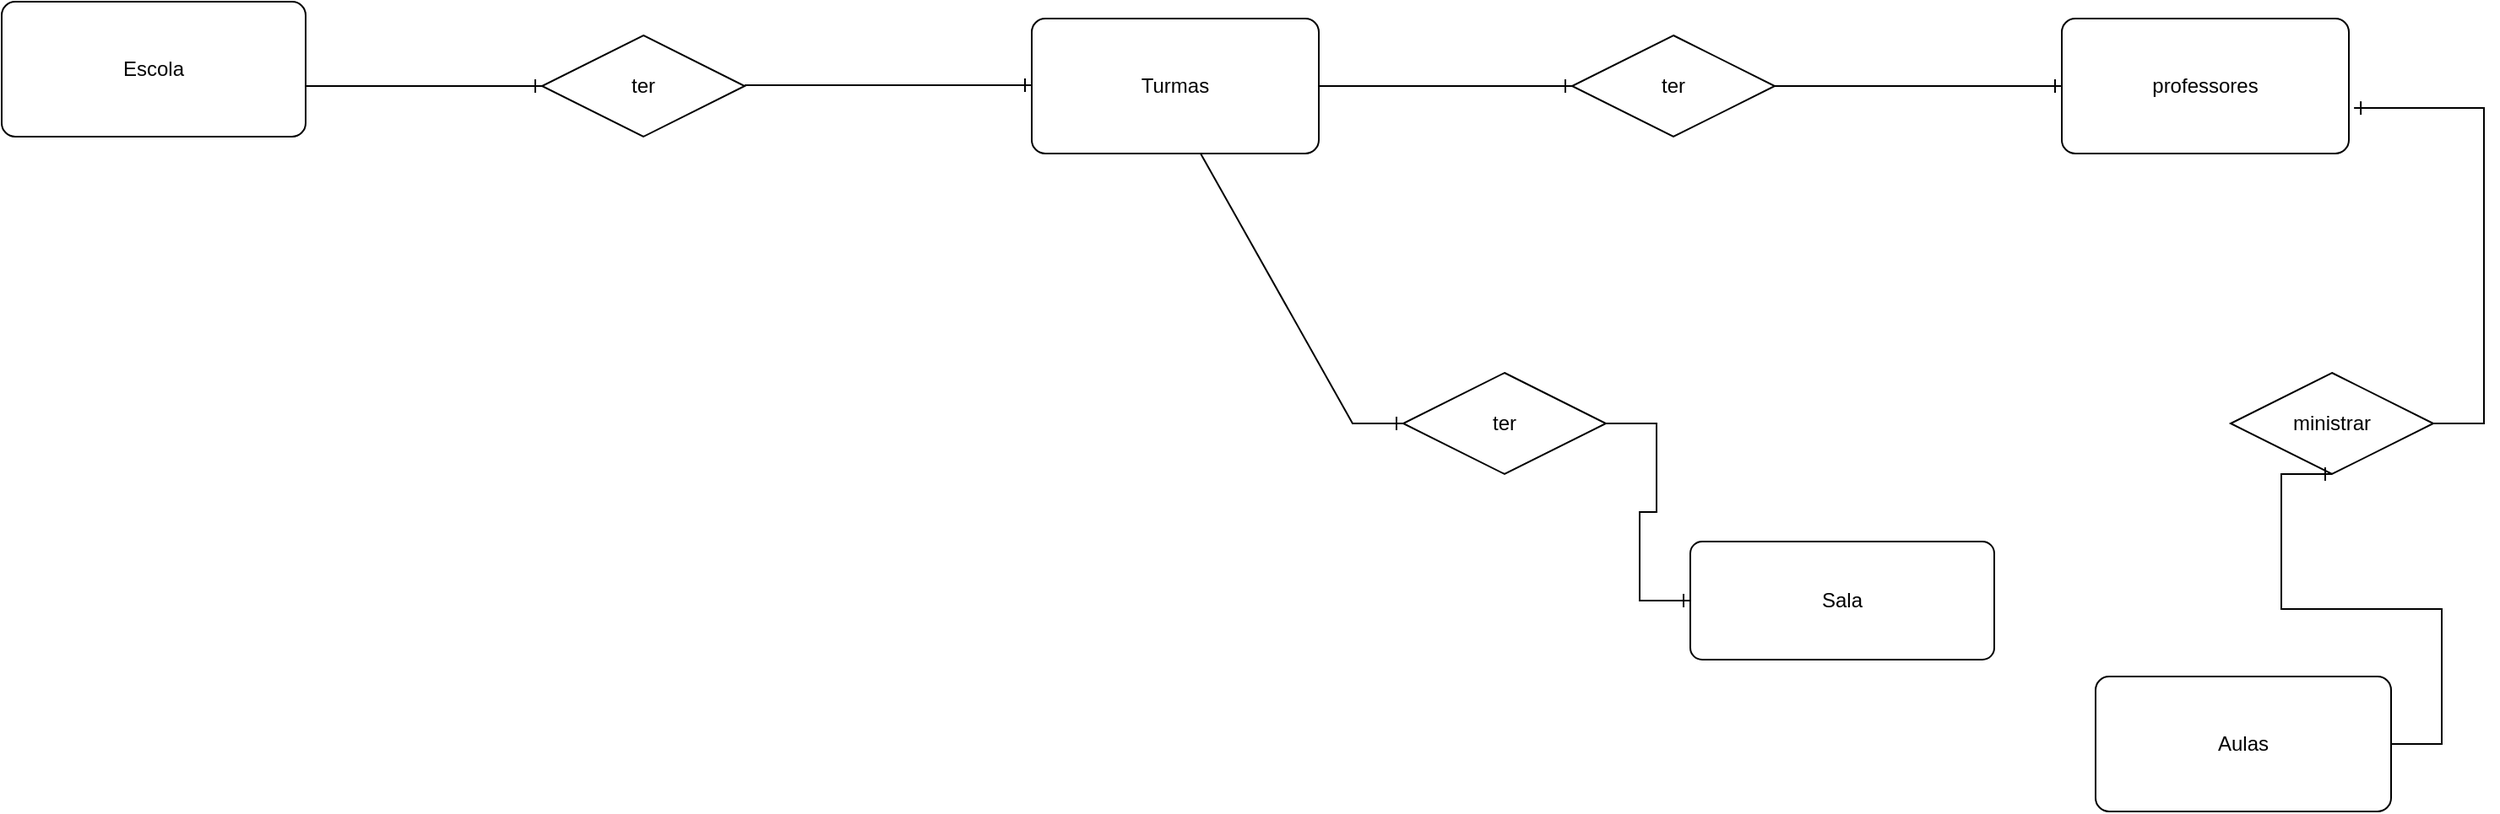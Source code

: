 <mxfile version="21.6.9" type="github">
  <diagram name="Página-1" id="XzFF6OF0_TYQQi94aHhR">
    <mxGraphModel dx="1434" dy="718" grid="1" gridSize="10" guides="1" tooltips="1" connect="1" arrows="1" fold="1" page="1" pageScale="1" pageWidth="827" pageHeight="1169" math="0" shadow="0">
      <root>
        <mxCell id="0" />
        <mxCell id="1" parent="0" />
        <mxCell id="6J3txEoCyXHGG0Ito6z_-2" value="Turmas" style="rounded=1;arcSize=10;whiteSpace=wrap;html=1;align=center;" vertex="1" parent="1">
          <mxGeometry x="660" y="90" width="170" height="80" as="geometry" />
        </mxCell>
        <mxCell id="6J3txEoCyXHGG0Ito6z_-3" value="Escola" style="rounded=1;arcSize=10;whiteSpace=wrap;html=1;align=center;" vertex="1" parent="1">
          <mxGeometry x="50" y="80" width="180" height="80" as="geometry" />
        </mxCell>
        <mxCell id="6J3txEoCyXHGG0Ito6z_-5" value="Sala" style="rounded=1;arcSize=10;whiteSpace=wrap;html=1;align=center;" vertex="1" parent="1">
          <mxGeometry x="1050" y="400" width="180" height="70" as="geometry" />
        </mxCell>
        <mxCell id="6J3txEoCyXHGG0Ito6z_-6" value="Aulas" style="rounded=1;arcSize=10;whiteSpace=wrap;html=1;align=center;" vertex="1" parent="1">
          <mxGeometry x="1290" y="480" width="175" height="80" as="geometry" />
        </mxCell>
        <mxCell id="6J3txEoCyXHGG0Ito6z_-7" value="" style="edgeStyle=entityRelationEdgeStyle;fontSize=12;html=1;endArrow=ERone;endFill=1;rounded=0;" edge="1" parent="1" target="6J3txEoCyXHGG0Ito6z_-8">
          <mxGeometry width="100" height="100" relative="1" as="geometry">
            <mxPoint x="230" y="130" as="sourcePoint" />
            <mxPoint x="420" y="130" as="targetPoint" />
          </mxGeometry>
        </mxCell>
        <mxCell id="6J3txEoCyXHGG0Ito6z_-8" value="ter" style="shape=rhombus;perimeter=rhombusPerimeter;whiteSpace=wrap;html=1;align=center;" vertex="1" parent="1">
          <mxGeometry x="370" y="100" width="120" height="60" as="geometry" />
        </mxCell>
        <mxCell id="6J3txEoCyXHGG0Ito6z_-9" value="" style="edgeStyle=entityRelationEdgeStyle;fontSize=12;html=1;endArrow=ERone;endFill=1;rounded=0;" edge="1" parent="1">
          <mxGeometry width="100" height="100" relative="1" as="geometry">
            <mxPoint x="490" y="129.5" as="sourcePoint" />
            <mxPoint x="660" y="129.5" as="targetPoint" />
          </mxGeometry>
        </mxCell>
        <mxCell id="6J3txEoCyXHGG0Ito6z_-10" value="" style="edgeStyle=entityRelationEdgeStyle;fontSize=12;html=1;endArrow=ERone;endFill=1;rounded=0;" edge="1" parent="1" target="6J3txEoCyXHGG0Ito6z_-11">
          <mxGeometry width="100" height="100" relative="1" as="geometry">
            <mxPoint x="830" y="130" as="sourcePoint" />
            <mxPoint x="1030" y="130" as="targetPoint" />
            <Array as="points">
              <mxPoint x="1090" y="-10" />
            </Array>
          </mxGeometry>
        </mxCell>
        <mxCell id="6J3txEoCyXHGG0Ito6z_-11" value="ter" style="shape=rhombus;perimeter=rhombusPerimeter;whiteSpace=wrap;html=1;align=center;" vertex="1" parent="1">
          <mxGeometry x="980" y="100" width="120" height="60" as="geometry" />
        </mxCell>
        <mxCell id="6J3txEoCyXHGG0Ito6z_-12" value="" style="edgeStyle=entityRelationEdgeStyle;fontSize=12;html=1;endArrow=ERone;endFill=1;rounded=0;" edge="1" parent="1">
          <mxGeometry width="100" height="100" relative="1" as="geometry">
            <mxPoint x="1100" y="130" as="sourcePoint" />
            <mxPoint x="1270" y="130" as="targetPoint" />
          </mxGeometry>
        </mxCell>
        <mxCell id="6J3txEoCyXHGG0Ito6z_-13" value="professores" style="rounded=1;arcSize=10;whiteSpace=wrap;html=1;align=center;" vertex="1" parent="1">
          <mxGeometry x="1270" y="90" width="170" height="80" as="geometry" />
        </mxCell>
        <mxCell id="6J3txEoCyXHGG0Ito6z_-14" value="" style="edgeStyle=entityRelationEdgeStyle;fontSize=12;html=1;endArrow=ERone;endFill=1;rounded=0;" edge="1" parent="1" target="6J3txEoCyXHGG0Ito6z_-16">
          <mxGeometry width="100" height="100" relative="1" as="geometry">
            <mxPoint x="730" y="170" as="sourcePoint" />
            <mxPoint x="790" y="330" as="targetPoint" />
          </mxGeometry>
        </mxCell>
        <mxCell id="6J3txEoCyXHGG0Ito6z_-16" value="ter" style="shape=rhombus;perimeter=rhombusPerimeter;whiteSpace=wrap;html=1;align=center;" vertex="1" parent="1">
          <mxGeometry x="880" y="300" width="120" height="60" as="geometry" />
        </mxCell>
        <mxCell id="6J3txEoCyXHGG0Ito6z_-17" value="" style="edgeStyle=entityRelationEdgeStyle;fontSize=12;html=1;endArrow=ERone;endFill=1;rounded=0;exitX=1;exitY=0.5;exitDx=0;exitDy=0;" edge="1" parent="1">
          <mxGeometry width="100" height="100" relative="1" as="geometry">
            <mxPoint x="1000" y="330" as="sourcePoint" />
            <mxPoint x="1050" y="435" as="targetPoint" />
          </mxGeometry>
        </mxCell>
        <mxCell id="6J3txEoCyXHGG0Ito6z_-18" value="" style="edgeStyle=entityRelationEdgeStyle;fontSize=12;html=1;endArrow=ERone;endFill=1;rounded=0;entryX=1.018;entryY=0.663;entryDx=0;entryDy=0;entryPerimeter=0;" edge="1" parent="1" target="6J3txEoCyXHGG0Ito6z_-13">
          <mxGeometry width="100" height="100" relative="1" as="geometry">
            <mxPoint x="1490" y="330" as="sourcePoint" />
            <mxPoint x="1565" y="150" as="targetPoint" />
            <Array as="points">
              <mxPoint x="1510" y="160" />
              <mxPoint x="1540" y="150" />
            </Array>
          </mxGeometry>
        </mxCell>
        <mxCell id="6J3txEoCyXHGG0Ito6z_-19" value="ministrar" style="shape=rhombus;perimeter=rhombusPerimeter;whiteSpace=wrap;html=1;align=center;" vertex="1" parent="1">
          <mxGeometry x="1370" y="300" width="120" height="60" as="geometry" />
        </mxCell>
        <mxCell id="6J3txEoCyXHGG0Ito6z_-21" value="" style="edgeStyle=entityRelationEdgeStyle;fontSize=12;html=1;endArrow=ERone;endFill=1;rounded=0;" edge="1" parent="1" source="6J3txEoCyXHGG0Ito6z_-6">
          <mxGeometry width="100" height="100" relative="1" as="geometry">
            <mxPoint x="1330" y="460" as="sourcePoint" />
            <mxPoint x="1430" y="360" as="targetPoint" />
          </mxGeometry>
        </mxCell>
      </root>
    </mxGraphModel>
  </diagram>
</mxfile>
